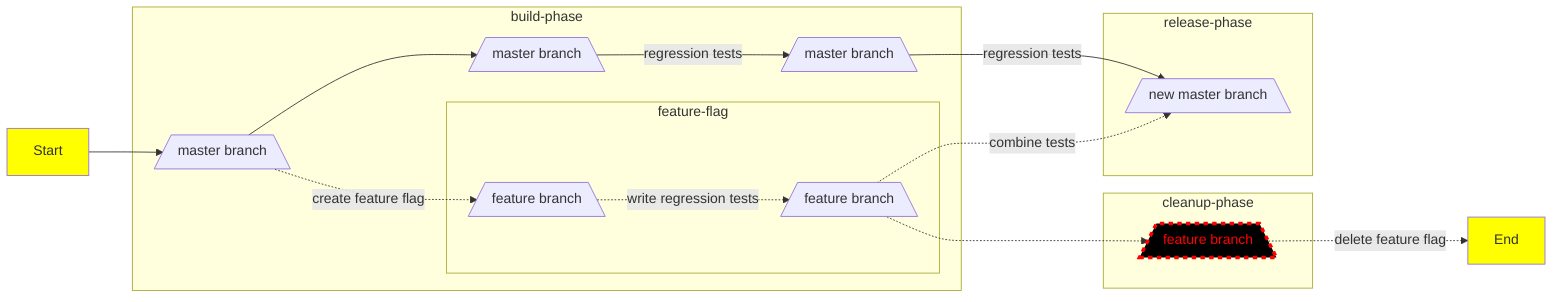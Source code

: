 flowchart LR

%% Each phase is one line of code to promote small batches
%% Two lines of code means smaller batches called for

    Y[Start]-->A[/master branch\]

    subgraph build-phase
    A[/master branch\]-->AB[/master branch\]

    %% Begin top line build phase
    AB[/master branch\]--regression tests-->B[/master branch\]

    %% Feature branch is forked from master
    A[/master branch\]-.create feature flag.->C[/feature branch\]

    %% Feature developement begins behind flag
    subgraph feature-flag
    C[/feature branch\]-.write regression tests .->D[/feature branch\]
    D[/feature branch\]
    end feature-flag
    end build-phase

    subgraph release-phase
    B[/master branch\]--regression tests-->E[/new master branch\]

    %% Work is integrated
    D[/feature branch\]-.combine tests .->E[/new master branch\]
    end release-phase

    %% Post-experiment cleanup phase
    subgraph cleanup-phase
    D[/feature branch\]-.->F[/feature branch\]
    F[/feature branch\]
    end cleanup-phase

    F[/feature branch\]-.delete feature flag.->Z[End]

    style Y fill:#ff0
    style Z fill:#ff0
    style F fill:#000,stroke:#f00,stroke-width:4px,color:#f00,stroke-dasharray: 5 5
